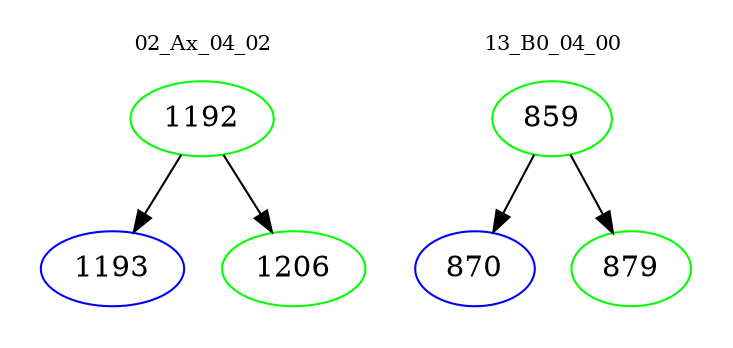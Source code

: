 digraph{
subgraph cluster_0 {
color = white
label = "02_Ax_04_02";
fontsize=10;
T0_1192 [label="1192", color="green"]
T0_1192 -> T0_1193 [color="black"]
T0_1193 [label="1193", color="blue"]
T0_1192 -> T0_1206 [color="black"]
T0_1206 [label="1206", color="green"]
}
subgraph cluster_1 {
color = white
label = "13_B0_04_00";
fontsize=10;
T1_859 [label="859", color="green"]
T1_859 -> T1_870 [color="black"]
T1_870 [label="870", color="blue"]
T1_859 -> T1_879 [color="black"]
T1_879 [label="879", color="green"]
}
}
